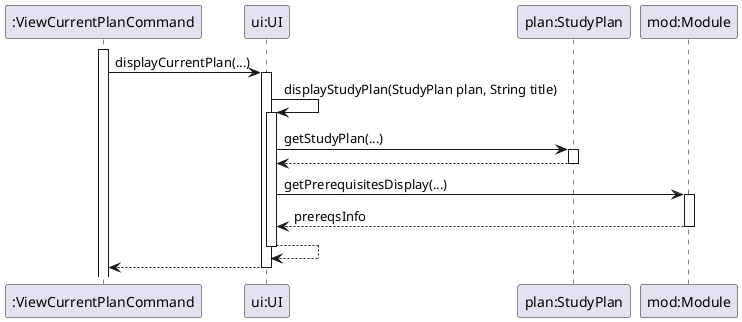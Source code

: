 @startuml
'https://plantuml.com/sequence-diagram
participant ":ViewCurrentPlanCommand" as ViewCurrentPlanCommand
participant "ui:UI" as UI
participant "plan:StudyPlan" as StudyPlan
participant "mod:Module" as Module

activate ViewCurrentPlanCommand
ViewCurrentPlanCommand-> UI: displayCurrentPlan(...)
activate UI
UI-> UI : displayStudyPlan(StudyPlan plan, String title)
activate UI
UI->StudyPlan: getStudyPlan(...)
activate StudyPlan
return
UI -> Module : getPrerequisitesDisplay(...)
activate Module
Module --> UI :  prereqsInfo
deactivate Module
return
return



@enduml